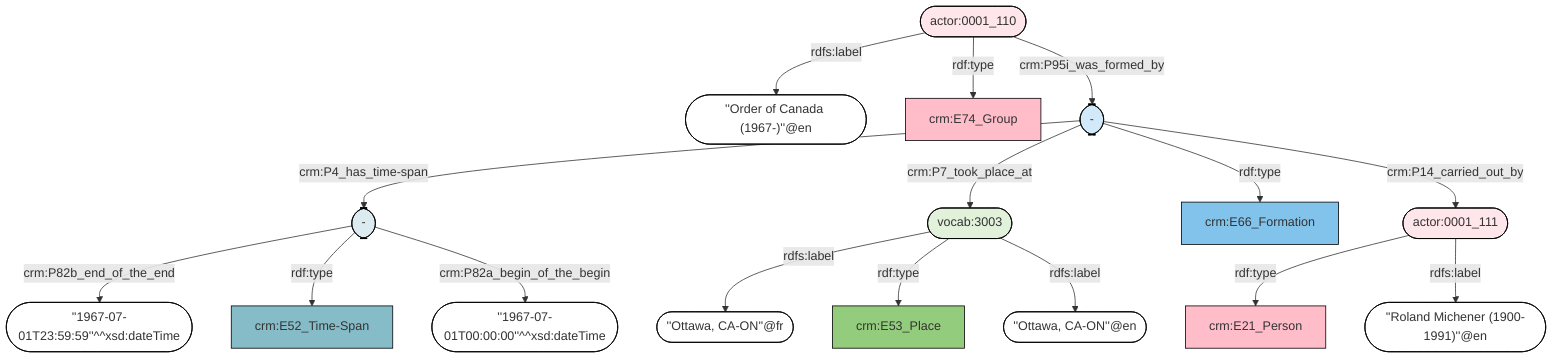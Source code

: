 flowchart TD
classDef Literal fill:#ffffff,stroke:#000000;
classDef Literal_URI fill:,stroke:;
classDef E1_CRM_Entity fill:#ffffff,stroke:#000000;
classDef E1_CRM_Entity_URI fill:#ffffff,stroke:#000000;
classDef E2_Temporal_Entity fill:#82c3ec,stroke:#000000;
classDef E2_Temporal_Entity_URI fill:#d2e9f9,stroke:#000000;
classDef E55_Type fill:#fab565,stroke:#000000;
classDef E55_Type_URI fill:#fde7ce,stroke:#000000;
classDef E52_Time-Span fill:#86bcc8,stroke:#000000;
classDef E52_Time-Span_URI fill:#dcebef,stroke:#000000;
classDef E41_Appellation fill:#fef3ba,stroke:#000000;
classDef E41_Appellation_URI fill:#fffae6,stroke:#000000;
classDef E53_Place fill:#94cc7d,stroke:#000000;
classDef E53_Place_URI fill:#e1f1da,stroke:#000000;
classDef E77_Persistent_Item fill:#ffffff,stroke:#000000;
classDef E77_Persistent_Item_URI fill:#ffffff,stroke:#000000;
classDef E28_Conceptual_Object fill:#fddc34,stroke:#000000;
classDef E28_Conceptual_Object_URI fill:#fef6cd,stroke:#000000;
classDef E18_Physical_Thing fill:#e1ba9c,stroke:#000000;
classDef E18_Physical_Thing_URI fill:#f3e5d8,stroke:#000000;
classDef E39_Actor fill:#ffbdca,stroke:#000000;
classDef E39_Actor_URI fill:#ffe6eb,stroke:#000000;
classDef PC0_Typed_CRM_Property fill:#cc80ff,stroke:#000000;
classDef PC0_Typed_CRM_Property_URI fill:#ebccff,stroke:#000000;
classDef Multi fill:#cccccc,stroke:#000000;
classDef Multi_URI fill:#cccccc,stroke:#000000;
0(["-"]) -->|crm:P82b_end_of_the_end| 1(["''1967-07-01T23:59:59''^^xsd:dateTime"]):::Literal
2(["actor:0001_111"]):::E39_Actor_URI -->|rdf:type| 3["crm:E21_Person"]:::E39_Actor
4(["actor:0001_110"]) -->|rdfs:label| 5(["''Order of Canada (1967-)''@en"]):::Literal
0(["-"]):::E52_Time-Span_URI -->|rdf:type| 6["crm:E52_Time-Span"]:::E52_Time-Span
4(["actor:0001_110"]):::E39_Actor_URI -->|rdf:type| 7["crm:E74_Group"]:::E39_Actor
2(["actor:0001_111"]) -->|rdfs:label| 8(["''Roland Michener (1900-1991)''@en"]):::Literal
0(["-"]) -->|crm:P82a_begin_of_the_begin| 9(["''1967-07-01T00:00:00''^^xsd:dateTime"]):::Literal
4(["actor:0001_110"]) -->|crm:P95i_was_formed_by| 10(["-"])
10(["-"]):::E2_Temporal_Entity_URI -->|rdf:type| 11["crm:E66_Formation"]:::E2_Temporal_Entity
12(["vocab:3003"]) -->|rdfs:label| 13(["''Ottawa, CA-ON''@fr"]):::Literal
10(["-"]) -->|crm:P4_has_time-span| 0(["-"])
12(["vocab:3003"]):::E53_Place_URI -->|rdf:type| 14["crm:E53_Place"]:::E53_Place
12(["vocab:3003"]) -->|rdfs:label| 15(["''Ottawa, CA-ON''@en"]):::Literal
10(["-"]) -->|crm:P7_took_place_at| 12(["vocab:3003"])
10(["-"]) -->|crm:P14_carried_out_by| 2(["actor:0001_111"])